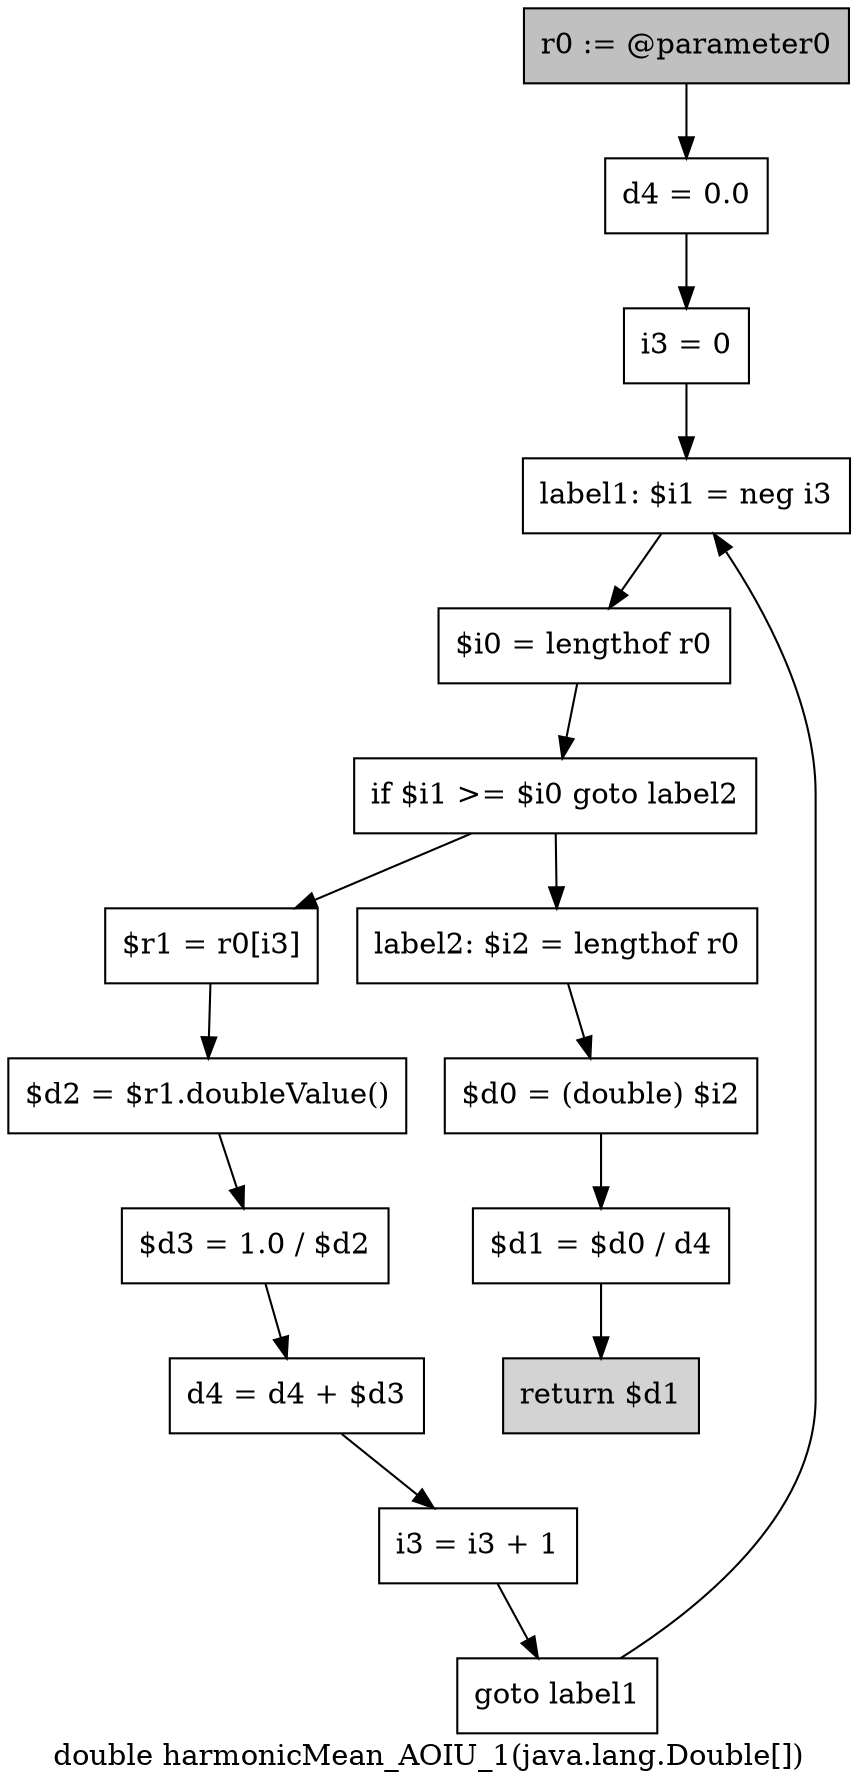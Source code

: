 digraph "double harmonicMean_AOIU_1(java.lang.Double[])" {
    label="double harmonicMean_AOIU_1(java.lang.Double[])";
    node [shape=box];
    "0" [style=filled,fillcolor=gray,label="r0 := @parameter0",];
    "1" [label="d4 = 0.0",];
    "0"->"1";
    "2" [label="i3 = 0",];
    "1"->"2";
    "3" [label="label1: $i1 = neg i3",];
    "2"->"3";
    "4" [label="$i0 = lengthof r0",];
    "3"->"4";
    "5" [label="if $i1 >= $i0 goto label2",];
    "4"->"5";
    "6" [label="$r1 = r0[i3]",];
    "5"->"6";
    "12" [label="label2: $i2 = lengthof r0",];
    "5"->"12";
    "7" [label="$d2 = $r1.doubleValue()",];
    "6"->"7";
    "8" [label="$d3 = 1.0 / $d2",];
    "7"->"8";
    "9" [label="d4 = d4 + $d3",];
    "8"->"9";
    "10" [label="i3 = i3 + 1",];
    "9"->"10";
    "11" [label="goto label1",];
    "10"->"11";
    "11"->"3";
    "13" [label="$d0 = (double) $i2",];
    "12"->"13";
    "14" [label="$d1 = $d0 / d4",];
    "13"->"14";
    "15" [style=filled,fillcolor=lightgray,label="return $d1",];
    "14"->"15";
}
